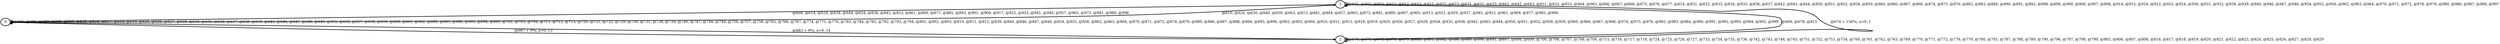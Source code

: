 digraph G {
        node [style=rounded, penwidth=3, fontsize=20, shape=oval];
        "1" -> "1" [label="@601, @602, @603, @611, @612, @613, @621, @622, @623, @631, @632, @633, @641, @642, @643, @651, @652, @653, @664, @665, @666, @667, @668, @675, @676, @677, @814, @831, @832, @833, @834, @835, @836, @837, @842, @843, @844, @850, @851, @852, @858, @859, @860, @866, @867, @868, @874, @875, @876, @882, @883, @884, @890, @891, @892, @898, @899, @900, @906, @907, @908, @914, @915, @916, @922, @923, @924, @930, @931, @932, @938, @939, @940, @946, @947, @948, @954, @955, @956, @962, @963, @964, @970, @971, @972, @978, @979, @980, @986, @987, @988, @997", color=black,arrowsize=1,style=bold,penwidth=3,fontsize=20];
"1" -> "0" [label="@604, @614, @624, @634, @644, @654, @838, @845, @853, @861, @869, @877, @885, @893, @901, @909, @917, @925, @933, @941, @949, @957, @965, @973, @981, @989, @998", color=black,arrowsize=1,style=bold,penwidth=3,fontsize=20];
"0" -> "0" [label="@605, @606, @607, @608, @609, @615, @616, @617, @618, @619, @625, @626, @627, @628, @629, @635, @636, @637, @638, @639, @645, @646, @647, @648, @649, @655, @656, @657, @658, @659, @660, @661, @662, @684, @685, @686, @693, @694, @695, @702, @703, @704, @711, @712, @713, @720, @721, @722, @729, @730, @731, @738, @739, @740, @747, @748, @749, @756, @757, @758, @765, @766, @767, @774, @775, @776, @783, @784, @785, @792, @793, @794, @801, @802, @803, @810, @811, @812, @839, @840, @846, @847, @848, @854, @855, @856, @862, @863, @864, @870, @871, @872, @878, @879, @880, @886, @887, @888, @894, @895, @896, @902, @903, @904, @910, @911, @912, @918, @919, @920, @926, @927, @928, @934, @935, @936, @942, @943, @944, @950, @951, @952, @958, @959, @960, @966, @967, @968, @974, @975, @976, @982, @983, @984, @990, @991, @992, @993, @994, @995, @999", color=black,arrowsize=1,style=bold,penwidth=3,fontsize=20];
"0" -> "1" [label="@610, @620, @630, @640, @650, @663, @813, @841, @849, @857, @865, @873, @881, @889, @897, @905, @913, @921, @929, @937, @945, @953, @961, @969, @977, @985, @996", color=black,arrowsize=1,style=bold,penwidth=3,fontsize=20];
"1" -> "2" [label="@669, @678, @815", color=black,arrowsize=1,style=bold,penwidth=3,fontsize=20];
"2" -> "2" [label="@670, @671, @672, @673, @679, @680, @681, @682, @688, @689, @690, @691, @697, @698, @699, @700, @706, @707, @708, @709, @715, @716, @717, @718, @724, @725, @726, @727, @733, @734, @735, @736, @742, @743, @744, @745, @751, @752, @753, @754, @760, @761, @762, @763, @769, @770, @771, @772, @778, @779, @780, @781, @787, @788, @789, @790, @796, @797, @798, @799, @805, @806, @807, @808, @816, @817, @818, @819, @820, @821, @822, @823, @824, @825, @826, @827, @828, @829", color=black,arrowsize=1,style=bold,penwidth=3,fontsize=20];
"2" -> "1" [label="@674 + 156*n, n=0..1", color=black,arrowsize=1,style=bold,penwidth=3,fontsize=20];
"2" -> "0" [label="@683 + 9*n, n=0..14", color=black,arrowsize=1,style=bold,penwidth=3,fontsize=20];
"0" -> "2" [label="@687 + 9*n, n=0..13", color=black,arrowsize=1,style=bold,penwidth=3,fontsize=20];
}
